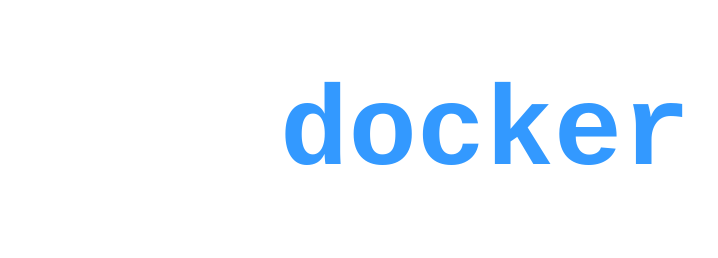 <mxfile version="10.6.3" type="device"><diagram id="G4fh58-w81iS3x41fQwZ" name="Page-1"><mxGraphModel dx="1394" dy="722" grid="1" gridSize="10" guides="1" tooltips="1" connect="1" arrows="1" fold="1" page="1" pageScale="1" pageWidth="850" pageHeight="1100" math="0" shadow="0"><root><mxCell id="0"/><mxCell id="1" parent="0"/><mxCell id="3otpuvgJV5vV8maGkLLj-22" value="" style="shape=image;html=1;verticalAlign=top;verticalLabelPosition=bottom;labelBackgroundColor=#ffffff;imageAspect=0;aspect=fixed;image=https://cdn4.iconfinder.com/data/icons/logos-and-brands/512/97_Docker_logo_logos-128.png;shadow=0;strokeColor=#FFFFFF;fillColor=#FFFFFF;" vertex="1" parent="1"><mxGeometry x="32" y="140" width="128" height="128" as="geometry"/></mxCell><mxCell id="3otpuvgJV5vV8maGkLLj-23" value="&lt;div style=&quot;text-align: left; font-size: 57px;&quot;&gt;&lt;span style=&quot;font-size: 57px;&quot;&gt;docker&lt;/span&gt;&lt;/div&gt;" style="text;strokeColor=none;fillColor=none;html=1;fontSize=57;fontStyle=1;verticalAlign=bottom;align=left;shadow=0;fontFamily=Courier New;fontColor=#3399FF;" vertex="1" parent="1"><mxGeometry x="170" y="167" width="220" height="76" as="geometry"/></mxCell></root></mxGraphModel></diagram></mxfile>